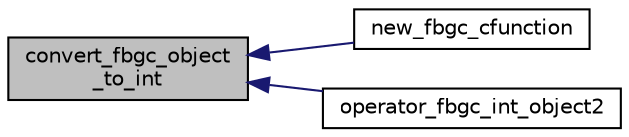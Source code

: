 digraph "convert_fbgc_object_to_int"
{
  edge [fontname="Helvetica",fontsize="10",labelfontname="Helvetica",labelfontsize="10"];
  node [fontname="Helvetica",fontsize="10",shape=record];
  rankdir="LR";
  Node29 [label="convert_fbgc_object\l_to_int",height=0.2,width=0.4,color="black", fillcolor="grey75", style="filled", fontcolor="black"];
  Node29 -> Node30 [dir="back",color="midnightblue",fontsize="10",style="solid"];
  Node30 [label="new_fbgc_cfunction",height=0.2,width=0.4,color="black", fillcolor="white", style="filled",URL="$fbgc__math_8c.html#a257fff332d372d7335e4a7ea95350a18"];
  Node29 -> Node31 [dir="back",color="midnightblue",fontsize="10",style="solid"];
  Node31 [label="operator_fbgc_int_object2",height=0.2,width=0.4,color="black", fillcolor="white", style="filled",URL="$int__object_8h.html#a96cf7752e14614d08901c014326c785c"];
}
